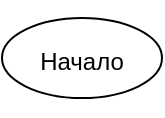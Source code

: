 <mxfile version="14.4.9" type="github">
  <diagram id="C5RBs43oDa-KdzZeNtuy" name="les_2_task_1">
    <mxGraphModel dx="951" dy="527" grid="1" gridSize="10" guides="1" tooltips="1" connect="1" arrows="1" fold="1" page="1" pageScale="1" pageWidth="827" pageHeight="1169" math="0" shadow="0">
      <root>
        <mxCell id="WIyWlLk6GJQsqaUBKTNV-0" />
        <mxCell id="WIyWlLk6GJQsqaUBKTNV-1" parent="WIyWlLk6GJQsqaUBKTNV-0" />
        <mxCell id="oukyk6c_DSoq8OUK_arh-0" value="&lt;h2&gt;&lt;p class=&quot;MsoNormal&quot;&gt;&lt;font style=&quot;font-size: 12px ; font-weight: normal&quot;&gt;Начало&lt;/font&gt;&lt;/p&gt;&lt;/h2&gt;" style="ellipse;whiteSpace=wrap;html=1;" vertex="1" parent="WIyWlLk6GJQsqaUBKTNV-1">
          <mxGeometry x="399" y="20" width="80" height="40" as="geometry" />
        </mxCell>
      </root>
    </mxGraphModel>
  </diagram>
</mxfile>
